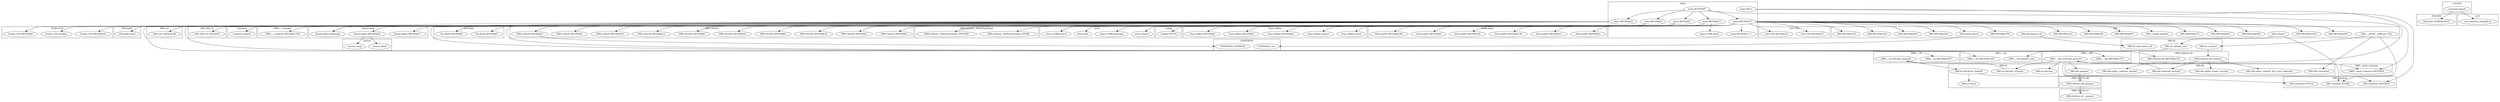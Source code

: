 digraph {
graph [overlap=false]
subgraph cluster_DBD_SQLite_st {
	label="DBD::SQLite::st";
	"DBD::SQLite::st::_prepare";
}
subgraph cluster_Internals {
	label="Internals";
	"Internals::SvREADONLY";
}
subgraph cluster_Config {
	label="Config";
	"Config::FETCH";
}
subgraph cluster_List_Util {
	label="List::Util";
	"List::Util::BEGIN@11";
	"List::Util::BEGIN@12";
}
subgraph cluster_DynaLoader {
	label="DynaLoader";
	"DynaLoader::BEGIN@17";
	"DynaLoader::BEGIN@24";
	"DynaLoader::bootstrap";
}
subgraph cluster_DBI {
	label="DBI";
	"DBI::__ANON__[DBI.pm:732]";
	"DBI::BEGIN@163";
	"DBI::BEGIN@160";
	"DBI::BEGIN@804";
	"DBI::BEGIN@534";
	"DBI::BEGIN@161";
	"DBI::BEGIN@159";
	"DBI::BEGIN@276";
	"DBI::setup_driver";
	"DBI::BEGIN@1035";
	"DBI::BEGIN@964";
	"DBI::BEGIN@691";
	"DBI::BEGIN@272";
	"DBI::_install_method";
	"DBI::disconnect_all";
	"DBI::BEGIN@867";
	"DBI::BEGIN@838";
	"DBI::connect";
}
subgraph cluster_Tie_Hash {
	label="Tie::Hash";
	"Tie::Hash::BEGIN@5";
	"Tie::Hash::BEGIN@6";
}
subgraph cluster_main {
	label="main";
	"main::BEGIN@17";
	"main::BEGIN@11.1";
	"main::NULL";
	"main::BEGIN@18";
	"main::BEGIN@3";
	"main::CORE:print";
	"main::BEGIN@5";
	"main::RUNTIME";
	"main::BEGIN@11";
}
subgraph cluster_strict {
	label="strict";
	"strict::import";
	"strict::CORE:regcomp";
	"strict::bits";
	"strict::CORE:match";
}
subgraph cluster_DBD_SQLite_dr {
	label="DBD::SQLite::dr";
	"DBD::SQLite::dr::connect";
	"DBD::SQLite::dr::BEGIN@178";
}
subgraph cluster_DBI_common {
	label="DBI::common";
	"DBI::common::DESTROY";
	"DBI::common::STORE";
	"DBI::common::FETCH";
}
subgraph cluster_DBI_db {
	label="DBI::db";
	"DBI::db::connected";
	"DBI::db::sqlite_create_function";
	"DBI::db::sqlite_collation_needed";
	"DBI::db::sqlite_register_fts3_perl_tokenizer";
	"DBI::db::selectall_arrayref";
	"DBI::db::prepare";
}
subgraph cluster_Scalar_Util {
	label="Scalar::Util";
	"Scalar::Util::BEGIN@9";
	"Scalar::Util::BEGIN@10";
	"Scalar::Util::weaken";
}
subgraph cluster_XSLoader {
	label="XSLoader";
	"XSLoader::load";
}
subgraph cluster_UNIVERSAL {
	label="UNIVERSAL";
	"UNIVERSAL::isa";
	"UNIVERSAL::VERSION";
}
subgraph cluster_DBD_SQLite {
	label="DBD::SQLite";
	"DBD::SQLite::BEGIN@9";
	"DBD::SQLite::BEGIN@3";
	"DBD::SQLite::BEGIN@34";
	"DBD::SQLite::BEGIN@4";
	"DBD::SQLite::BEGIN@10";
	"DBD::SQLite::BEGIN@6";
	"DBD::SQLite::BEGIN@12";
	"DBD::SQLite::BEGIN@30";
	"DBD::SQLite::BEGIN@8";
	"DBD::SQLite::BEGIN@5";
}
subgraph cluster_DBD_SQLite_db {
	label="DBD::SQLite::db";
	"DBD::SQLite::db::prepare";
}
subgraph cluster_DBD___st {
	label="DBD::_::st";
	"DBD::_::st::BEGIN@1817";
	"DBD::_::st::fetchall_arrayref";
}
subgraph cluster_DBI_var {
	label="DBI::var";
	"DBI::var::TIESCALAR";
}
subgraph cluster_DBD___dr {
	label="DBD::_::dr";
	"DBD::_::dr::BEGIN@1450";
	"DBD::_::dr::default_user";
}
subgraph cluster_DBI_DBI_tie {
	label="DBI::DBI_tie";
	"DBI::DBI_tie::TIEHASH";
}
subgraph cluster_DBD_SQLite__WriteOnceHash {
	label="DBD::SQLite::_WriteOnceHash";
	"DBD::SQLite::_WriteOnceHash::STORE";
	"DBD::SQLite::_WriteOnceHash::TIEHASH";
}
subgraph cluster_version {
	label="version";
	"version::(bool";
	"version::(cmp";
}
subgraph cluster_DBI_dr {
	label="DBI::dr";
	"DBI::dr::disconnect_all";
	"DBI::dr::default_user";
	"DBI::dr::connect";
}
subgraph cluster_constant {
	label="constant";
	"constant::import";
}
subgraph cluster_Time_HiRes {
	label="Time::HiRes";
	"Time::HiRes::BEGIN@4";
	"Time::HiRes::BEGIN@3";
	"Time::HiRes::import";
	"Time::HiRes::BEGIN@43";
	"Time::HiRes::clock";
}
subgraph cluster_Exporter {
	label="Exporter";
	"Exporter::import";
}
subgraph cluster_DBD___common {
	label="DBD::_::common";
	"DBD::_::common::BEGIN@1348";
}
subgraph cluster_DBD___db {
	label="DBD::_::db";
	"DBD::_::db::BEGIN@1511";
	"DBD::_::db::selectall_arrayref";
}
subgraph cluster_DBD__mem_common {
	label="DBD::_mem::common";
	"DBD::_mem::common::DESTROY";
}
subgraph cluster_DBI_st {
	label="DBI::st";
	"DBI::st::fetchall_arrayref";
	"DBI::st::fetch";
	"DBI::st::execute";
	"DBI::st::fetchrow_hashref";
}
subgraph cluster_mro {
	label="mro";
	"mro::method_changed_in";
}
subgraph cluster_AutoLoader {
	label="AutoLoader";
	"AutoLoader::BEGIN@138";
	"AutoLoader::BEGIN@30";
	"AutoLoader::BEGIN@4";
	"AutoLoader::BEGIN@186";
	"AutoLoader::BEGIN@3";
	"AutoLoader::BEGIN@13";
}
"main::BEGIN@5" -> "AutoLoader::BEGIN@138";
"DBD::SQLite::dr::connect" -> "DBI::db::sqlite_collation_needed";
"main::BEGIN@17" -> "DBI::BEGIN@160";
"main::RUNTIME" -> "DBI::db::selectall_arrayref";
"DBD::_::db::selectall_arrayref" -> "DBI::st::fetchall_arrayref";
"DBI::__ANON__[DBI.pm:732]" -> "DBI::db::connected";
"main::BEGIN@5" -> "Time::HiRes::BEGIN@4";
"constant::import" -> "mro::method_changed_in";
"DBI::dr::default_user" -> "DBD::_::dr::default_user";
"main::RUNTIME" -> "main::BEGIN@3";
"main::BEGIN@17" -> "Scalar::Util::weaken";
"main::BEGIN@5" -> "AutoLoader::BEGIN@3";
"main::BEGIN@3" -> "strict::CORE:match";
"main::BEGIN@17" -> "DBI::BEGIN@964";
"DBD::_::st::fetchall_arrayref" -> "DBI::st::fetchrow_hashref";
"main::RUNTIME" -> "main::BEGIN@17";
"main::NULL" -> "DBD::_mem::common::DESTROY";
"DBD::_::db::selectall_arrayref" -> "DBD::_mem::common::DESTROY";
"main::BEGIN@11" -> "Time::HiRes::clock";
"main::BEGIN@3" -> "strict::bits";
"main::BEGIN@17" -> "DBI::DBI_tie::TIEHASH";
"main::BEGIN@17" -> "Exporter::import";
"DBI::connect" -> "DBI::dr::default_user";
"main::BEGIN@17" -> "DBD::_::common::BEGIN@1348";
"main::BEGIN@17" -> "List::Util::BEGIN@12";
"main::BEGIN@5" -> "AutoLoader::BEGIN@4";
"main::BEGIN@18" -> "DynaLoader::bootstrap";
"main::BEGIN@5" -> "DynaLoader::bootstrap";
"main::BEGIN@18" -> "DBD::SQLite::BEGIN@9";
"main::BEGIN@18" -> "DBD::SQLite::BEGIN@34";
"main::BEGIN@17" -> "DBI::BEGIN@804";
"main::BEGIN@17" -> "DBI::BEGIN@161";
"DBD::SQLite::db::prepare" -> "DBD::SQLite::st::_prepare";
"DBI::disconnect_all" -> "DBI::dr::disconnect_all";
"main::BEGIN@18" -> "Tie::Hash::BEGIN@5";
"main::BEGIN@18" -> "DBD::SQLite::BEGIN@12";
"DBI::setup_driver" -> "UNIVERSAL::isa";
"main::BEGIN@5" -> "Time::HiRes::import";
"main::BEGIN@3" -> "strict::CORE:regcomp";
"main::BEGIN@17" -> "DBI::var::TIESCALAR";
"main::BEGIN@17" -> "Scalar::Util::BEGIN@10";
"DBD::_::db::selectall_arrayref" -> "DBI::db::prepare";
"main::BEGIN@17" -> "List::Util::BEGIN@11";
"DBD::SQLite::dr::connect" -> "DBI::db::sqlite_create_function";
"main::BEGIN@18" -> "DBD::SQLite::BEGIN@4";
"DynaLoader::BEGIN@24" -> "version::(bool";
"main::BEGIN@17" -> "DBI::BEGIN@272";
"main::BEGIN@17" -> "DBD::_::st::BEGIN@1817";
"DBI::db::selectall_arrayref" -> "DBD::_::db::selectall_arrayref";
"constant::import" -> "Internals::SvREADONLY";
"main::BEGIN@17" -> "DBI::_install_method";
"DBI::st::fetchrow_hashref" -> "DBI::st::fetch";
"main::BEGIN@18" -> "Tie::Hash::BEGIN@6";
"main::BEGIN@18" -> "DBD::SQLite::BEGIN@8";
"main::BEGIN@18" -> "DBD::SQLite::dr::BEGIN@178";
"main::BEGIN@17" -> "DBD::_::dr::BEGIN@1450";
"main::BEGIN@17" -> "DBD::_::db::BEGIN@1511";
"main::BEGIN@5" -> "DynaLoader::BEGIN@24";
"main::BEGIN@17" -> "DBI::BEGIN@163";
"main::BEGIN@5" -> "AutoLoader::BEGIN@186";
"DBI::db::prepare" -> "DBD::SQLite::db::prepare";
"DBD::SQLite::dr::connect" -> "DBI::db::sqlite_register_fts3_perl_tokenizer";
"main::BEGIN@17" -> "DBI::BEGIN@691";
"DynaLoader::BEGIN@24" -> "version::(cmp";
"DBI::st::fetchrow_hashref" -> "DBI::common::FETCH";
"main::BEGIN@17" -> "main::BEGIN@11.1";
"main::BEGIN@18" -> "DBD::SQLite::_WriteOnceHash::TIEHASH";
"main::BEGIN@11" -> "main::CORE:print";
"main::BEGIN@17" -> "DBI::BEGIN@838";
"main::BEGIN@18" -> "DBD::SQLite::BEGIN@5";
"main::BEGIN@5" -> "DynaLoader::BEGIN@17";
"main::BEGIN@17" -> "Scalar::Util::BEGIN@9";
"main::BEGIN@18" -> "DBD::SQLite::BEGIN@3";
"main::BEGIN@18" -> "DBD::SQLite::BEGIN@10";
"main::BEGIN@17" -> "DBI::BEGIN@534";
"DBI::__ANON__[DBI.pm:732]" -> "DBI::dr::connect";
"main::BEGIN@18" -> "DBD::SQLite::BEGIN@6";
"main::BEGIN@17" -> "DBI::BEGIN@159";
"main::BEGIN@17" -> "DBI::setup_driver";
"main::BEGIN@17" -> "DBI::BEGIN@276";
"main::BEGIN@5" -> "Time::HiRes::BEGIN@3";
"main::BEGIN@17" -> "DBI::BEGIN@1035";
"main::BEGIN@18" -> "DBD::SQLite::BEGIN@30";
"main::RUNTIME" -> "main::BEGIN@18";
"main::RUNTIME" -> "main::BEGIN@5";
"main::NULL" -> "DBI::common::DESTROY";
"DBD::_::db::selectall_arrayref" -> "DBI::common::DESTROY";
"DBI::dr::connect" -> "DBD::SQLite::dr::connect";
"main::BEGIN@17" -> "XSLoader::load";
"DBD::_::db::selectall_arrayref" -> "DBI::st::execute";
"main::BEGIN@5" -> "AutoLoader::BEGIN@13";
"main::BEGIN@5" -> "Config::FETCH";
"main::BEGIN@5" -> "Time::HiRes::BEGIN@43";
"main::BEGIN@18" -> "DBD::SQLite::_WriteOnceHash::STORE";
"DBD::SQLite::BEGIN@5" -> "UNIVERSAL::VERSION";
"main::BEGIN@3" -> "strict::import";
"main::BEGIN@5" -> "AutoLoader::BEGIN@30";
"main::BEGIN@17" -> "DBI::BEGIN@867";
"DBI::st::fetchall_arrayref" -> "DBD::_::st::fetchall_arrayref";
"main::RUNTIME" -> "main::BEGIN@11";
"DBI::__ANON__[DBI.pm:732]" -> "DBI::common::STORE";
"DBI::connect" -> "DBI::common::STORE";
}
